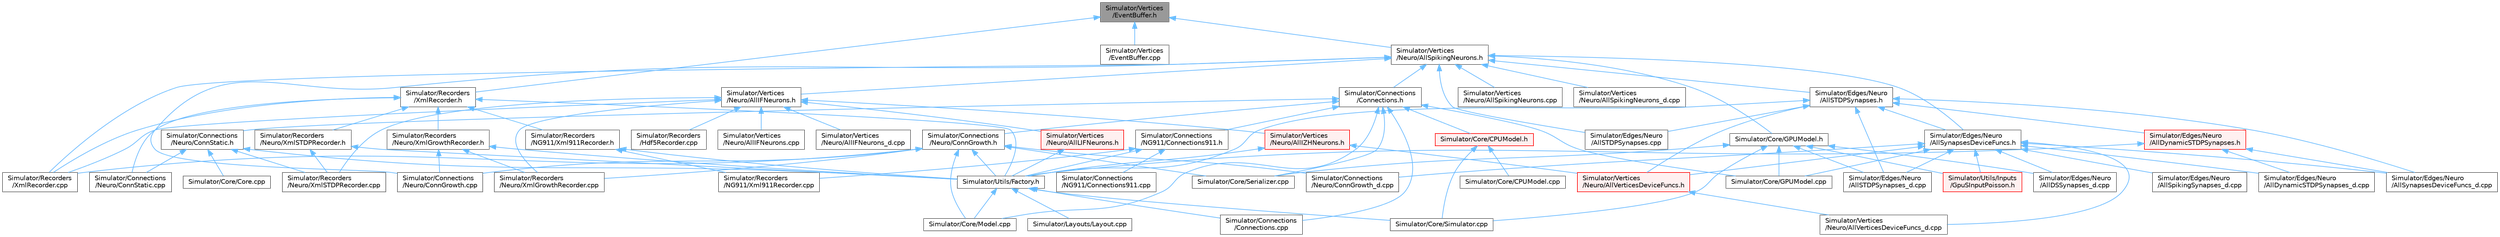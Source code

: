 digraph "Simulator/Vertices/EventBuffer.h"
{
 // LATEX_PDF_SIZE
  bgcolor="transparent";
  edge [fontname=Helvetica,fontsize=10,labelfontname=Helvetica,labelfontsize=10];
  node [fontname=Helvetica,fontsize=10,shape=box,height=0.2,width=0.4];
  Node1 [id="Node000001",label="Simulator/Vertices\l/EventBuffer.h",height=0.2,width=0.4,color="gray40", fillcolor="grey60", style="filled", fontcolor="black",tooltip="Encapsulation of vertex event buffering."];
  Node1 -> Node2 [id="edge1_Node000001_Node000002",dir="back",color="steelblue1",style="solid",tooltip=" "];
  Node2 [id="Node000002",label="Simulator/Recorders\l/XmlRecorder.h",height=0.2,width=0.4,color="grey40", fillcolor="white", style="filled",URL="$_xml_recorder_8h.html",tooltip="An implementation for recording spikes history on xml file."];
  Node2 -> Node3 [id="edge2_Node000002_Node000003",dir="back",color="steelblue1",style="solid",tooltip=" "];
  Node3 [id="Node000003",label="Simulator/Connections\l/Neuro/ConnStatic.cpp",height=0.2,width=0.4,color="grey40", fillcolor="white", style="filled",URL="$_conn_static_8cpp.html",tooltip="The model of the small world network."];
  Node2 -> Node4 [id="edge3_Node000002_Node000004",dir="back",color="steelblue1",style="solid",tooltip=" "];
  Node4 [id="Node000004",label="Simulator/Recorders\l/NG911/Xml911Recorder.h",height=0.2,width=0.4,color="grey40", fillcolor="white", style="filled",URL="$_xml911_recorder_8h.html",tooltip="Header file for Xml911Recorder.h."];
  Node4 -> Node5 [id="edge4_Node000004_Node000005",dir="back",color="steelblue1",style="solid",tooltip=" "];
  Node5 [id="Node000005",label="Simulator/Recorders\l/NG911/Xml911Recorder.cpp",height=0.2,width=0.4,color="grey40", fillcolor="white", style="filled",URL="$_xml911_recorder_8cpp.html",tooltip="Header file for Xml911Recorder.h."];
  Node4 -> Node6 [id="edge5_Node000004_Node000006",dir="back",color="steelblue1",style="solid",tooltip=" "];
  Node6 [id="Node000006",label="Simulator/Utils/Factory.h",height=0.2,width=0.4,color="grey40", fillcolor="white", style="filled",URL="$_factory_8h.html",tooltip="A factory template for creating factory class for any subsystem that requires a factory to create a (..."];
  Node6 -> Node7 [id="edge6_Node000006_Node000007",dir="back",color="steelblue1",style="solid",tooltip=" "];
  Node7 [id="Node000007",label="Simulator/Connections\l/Connections.cpp",height=0.2,width=0.4,color="grey40", fillcolor="white", style="filled",URL="$_connections_8cpp.html",tooltip="Methods for creating and updating connections."];
  Node6 -> Node8 [id="edge7_Node000006_Node000008",dir="back",color="steelblue1",style="solid",tooltip=" "];
  Node8 [id="Node000008",label="Simulator/Core/Model.cpp",height=0.2,width=0.4,color="grey40", fillcolor="white", style="filled",URL="$_model_8cpp.html",tooltip="Implementation of Model for the graph-based networks."];
  Node6 -> Node9 [id="edge8_Node000006_Node000009",dir="back",color="steelblue1",style="solid",tooltip=" "];
  Node9 [id="Node000009",label="Simulator/Core/Simulator.cpp",height=0.2,width=0.4,color="grey40", fillcolor="white", style="filled",URL="$_simulator_8cpp.html",tooltip="Platform independent base class for the Brain Grid simulator. Simulator is a singleton class (a class..."];
  Node6 -> Node10 [id="edge9_Node000006_Node000010",dir="back",color="steelblue1",style="solid",tooltip=" "];
  Node10 [id="Node000010",label="Simulator/Layouts/Layout.cpp",height=0.2,width=0.4,color="grey40", fillcolor="white", style="filled",URL="$_layout_8cpp.html",tooltip="The Layout class defines the layout of neurons in neural networks."];
  Node2 -> Node11 [id="edge10_Node000002_Node000011",dir="back",color="steelblue1",style="solid",tooltip=" "];
  Node11 [id="Node000011",label="Simulator/Recorders\l/Neuro/XmlGrowthRecorder.h",height=0.2,width=0.4,color="grey40", fillcolor="white", style="filled",URL="$_xml_growth_recorder_8h.html",tooltip="Header file for XmlGrowthRecorder.h."];
  Node11 -> Node12 [id="edge11_Node000011_Node000012",dir="back",color="steelblue1",style="solid",tooltip=" "];
  Node12 [id="Node000012",label="Simulator/Connections\l/Neuro/ConnGrowth.cpp",height=0.2,width=0.4,color="grey40", fillcolor="white", style="filled",URL="$_conn_growth_8cpp.html",tooltip="The model of the activity-dependent neurite outgrowth."];
  Node11 -> Node13 [id="edge12_Node000011_Node000013",dir="back",color="steelblue1",style="solid",tooltip=" "];
  Node13 [id="Node000013",label="Simulator/Recorders\l/Neuro/XmlGrowthRecorder.cpp",height=0.2,width=0.4,color="grey40", fillcolor="white", style="filled",URL="$_xml_growth_recorder_8cpp.html",tooltip="An implementation for recording spikes history in an XML file for growth simulations."];
  Node11 -> Node6 [id="edge13_Node000011_Node000006",dir="back",color="steelblue1",style="solid",tooltip=" "];
  Node2 -> Node14 [id="edge14_Node000002_Node000014",dir="back",color="steelblue1",style="solid",tooltip=" "];
  Node14 [id="Node000014",label="Simulator/Recorders\l/Neuro/XmlSTDPRecorder.h",height=0.2,width=0.4,color="grey40", fillcolor="white", style="filled",URL="$_xml_s_t_d_p_recorder_8h.html",tooltip="An implementation for recording spikes history in an XML file for spike timining dependent plasticity..."];
  Node14 -> Node15 [id="edge15_Node000014_Node000015",dir="back",color="steelblue1",style="solid",tooltip=" "];
  Node15 [id="Node000015",label="Simulator/Recorders\l/Neuro/XmlSTDPRecorder.cpp",height=0.2,width=0.4,color="grey40", fillcolor="white", style="filled",URL="$_xml_s_t_d_p_recorder_8cpp_source.html",tooltip=" "];
  Node14 -> Node6 [id="edge16_Node000014_Node000006",dir="back",color="steelblue1",style="solid",tooltip=" "];
  Node2 -> Node16 [id="edge17_Node000002_Node000016",dir="back",color="steelblue1",style="solid",tooltip=" "];
  Node16 [id="Node000016",label="Simulator/Recorders\l/XmlRecorder.cpp",height=0.2,width=0.4,color="grey40", fillcolor="white", style="filled",URL="$_xml_recorder_8cpp.html",tooltip="An implementation for recording spikes history on xml file."];
  Node2 -> Node6 [id="edge18_Node000002_Node000006",dir="back",color="steelblue1",style="solid",tooltip=" "];
  Node1 -> Node17 [id="edge19_Node000001_Node000017",dir="back",color="steelblue1",style="solid",tooltip=" "];
  Node17 [id="Node000017",label="Simulator/Vertices\l/EventBuffer.cpp",height=0.2,width=0.4,color="grey40", fillcolor="white", style="filled",URL="$_event_buffer_8cpp.html",tooltip="Encapsulation of vertex event buffering."];
  Node1 -> Node18 [id="edge20_Node000001_Node000018",dir="back",color="steelblue1",style="solid",tooltip=" "];
  Node18 [id="Node000018",label="Simulator/Vertices\l/Neuro/AllSpikingNeurons.h",height=0.2,width=0.4,color="grey40", fillcolor="white", style="filled",URL="$_all_spiking_neurons_8h.html",tooltip="A container of all spiking neuron data."];
  Node18 -> Node19 [id="edge21_Node000018_Node000019",dir="back",color="steelblue1",style="solid",tooltip=" "];
  Node19 [id="Node000019",label="Simulator/Connections\l/Connections.h",height=0.2,width=0.4,color="grey40", fillcolor="white", style="filled",URL="$_connections_8h.html",tooltip="The base class of all connections classes."];
  Node19 -> Node7 [id="edge22_Node000019_Node000007",dir="back",color="steelblue1",style="solid",tooltip=" "];
  Node19 -> Node20 [id="edge23_Node000019_Node000020",dir="back",color="steelblue1",style="solid",tooltip=" "];
  Node20 [id="Node000020",label="Simulator/Connections\l/NG911/Connections911.h",height=0.2,width=0.4,color="grey40", fillcolor="white", style="filled",URL="$_connections911_8h.html",tooltip="The model of the static network."];
  Node20 -> Node21 [id="edge24_Node000020_Node000021",dir="back",color="steelblue1",style="solid",tooltip=" "];
  Node21 [id="Node000021",label="Simulator/Connections\l/NG911/Connections911.cpp",height=0.2,width=0.4,color="grey40", fillcolor="white", style="filled",URL="$_connections911_8cpp.html",tooltip="The model of the static network."];
  Node20 -> Node5 [id="edge25_Node000020_Node000005",dir="back",color="steelblue1",style="solid",tooltip=" "];
  Node20 -> Node6 [id="edge26_Node000020_Node000006",dir="back",color="steelblue1",style="solid",tooltip=" "];
  Node19 -> Node22 [id="edge27_Node000019_Node000022",dir="back",color="steelblue1",style="solid",tooltip=" "];
  Node22 [id="Node000022",label="Simulator/Connections\l/Neuro/ConnGrowth.h",height=0.2,width=0.4,color="grey40", fillcolor="white", style="filled",URL="$_conn_growth_8h.html",tooltip="The model of the activity-dependent neurite outgrowth."];
  Node22 -> Node12 [id="edge28_Node000022_Node000012",dir="back",color="steelblue1",style="solid",tooltip=" "];
  Node22 -> Node23 [id="edge29_Node000022_Node000023",dir="back",color="steelblue1",style="solid",tooltip=" "];
  Node23 [id="Node000023",label="Simulator/Connections\l/Neuro/ConnGrowth_d.cpp",height=0.2,width=0.4,color="grey40", fillcolor="white", style="filled",URL="$_conn_growth__d_8cpp.html",tooltip="Update the weights of the Synapses in the simulation."];
  Node22 -> Node8 [id="edge30_Node000022_Node000008",dir="back",color="steelblue1",style="solid",tooltip=" "];
  Node22 -> Node24 [id="edge31_Node000022_Node000024",dir="back",color="steelblue1",style="solid",tooltip=" "];
  Node24 [id="Node000024",label="Simulator/Core/Serializer.cpp",height=0.2,width=0.4,color="grey40", fillcolor="white", style="filled",URL="$_serializer_8cpp.html",tooltip="Handles implementation details of serialization and deserialization of synapses."];
  Node22 -> Node13 [id="edge32_Node000022_Node000013",dir="back",color="steelblue1",style="solid",tooltip=" "];
  Node22 -> Node16 [id="edge33_Node000022_Node000016",dir="back",color="steelblue1",style="solid",tooltip=" "];
  Node22 -> Node6 [id="edge34_Node000022_Node000006",dir="back",color="steelblue1",style="solid",tooltip=" "];
  Node19 -> Node25 [id="edge35_Node000019_Node000025",dir="back",color="steelblue1",style="solid",tooltip=" "];
  Node25 [id="Node000025",label="Simulator/Connections\l/Neuro/ConnStatic.h",height=0.2,width=0.4,color="grey40", fillcolor="white", style="filled",URL="$_conn_static_8h.html",tooltip="The model of the small world network."];
  Node25 -> Node3 [id="edge36_Node000025_Node000003",dir="back",color="steelblue1",style="solid",tooltip=" "];
  Node25 -> Node26 [id="edge37_Node000025_Node000026",dir="back",color="steelblue1",style="solid",tooltip=" "];
  Node26 [id="Node000026",label="Simulator/Core/Core.cpp",height=0.2,width=0.4,color="grey40", fillcolor="white", style="filled",URL="$_core_8cpp.html",tooltip="Orchestrates most functionality in the simulation."];
  Node25 -> Node15 [id="edge38_Node000025_Node000015",dir="back",color="steelblue1",style="solid",tooltip=" "];
  Node25 -> Node6 [id="edge39_Node000025_Node000006",dir="back",color="steelblue1",style="solid",tooltip=" "];
  Node19 -> Node27 [id="edge40_Node000019_Node000027",dir="back",color="steelblue1",style="solid",tooltip=" "];
  Node27 [id="Node000027",label="Simulator/Core/CPUModel.h",height=0.2,width=0.4,color="red", fillcolor="#FFF0F0", style="filled",URL="$_c_p_u_model_8h.html",tooltip="Implementation of Model for execution on CPU (single core)."];
  Node27 -> Node28 [id="edge41_Node000027_Node000028",dir="back",color="steelblue1",style="solid",tooltip=" "];
  Node28 [id="Node000028",label="Simulator/Core/CPUModel.cpp",height=0.2,width=0.4,color="grey40", fillcolor="white", style="filled",URL="$_c_p_u_model_8cpp.html",tooltip="Implementation of Model for graph-based networks."];
  Node27 -> Node9 [id="edge42_Node000027_Node000009",dir="back",color="steelblue1",style="solid",tooltip=" "];
  Node19 -> Node30 [id="edge43_Node000019_Node000030",dir="back",color="steelblue1",style="solid",tooltip=" "];
  Node30 [id="Node000030",label="Simulator/Core/GPUModel.cpp",height=0.2,width=0.4,color="grey40", fillcolor="white", style="filled",URL="$_g_p_u_model_8cpp.html",tooltip="Implementation of Model for the spiking neural networks."];
  Node19 -> Node8 [id="edge44_Node000019_Node000008",dir="back",color="steelblue1",style="solid",tooltip=" "];
  Node19 -> Node24 [id="edge45_Node000019_Node000024",dir="back",color="steelblue1",style="solid",tooltip=" "];
  Node18 -> Node12 [id="edge46_Node000018_Node000012",dir="back",color="steelblue1",style="solid",tooltip=" "];
  Node18 -> Node31 [id="edge47_Node000018_Node000031",dir="back",color="steelblue1",style="solid",tooltip=" "];
  Node31 [id="Node000031",label="Simulator/Core/GPUModel.h",height=0.2,width=0.4,color="grey40", fillcolor="white", style="filled",URL="$_g_p_u_model_8h.html",tooltip="Implementation of Model for the graph-based networks."];
  Node31 -> Node30 [id="edge48_Node000031_Node000030",dir="back",color="steelblue1",style="solid",tooltip=" "];
  Node31 -> Node24 [id="edge49_Node000031_Node000024",dir="back",color="steelblue1",style="solid",tooltip=" "];
  Node31 -> Node9 [id="edge50_Node000031_Node000009",dir="back",color="steelblue1",style="solid",tooltip=" "];
  Node31 -> Node32 [id="edge51_Node000031_Node000032",dir="back",color="steelblue1",style="solid",tooltip=" "];
  Node32 [id="Node000032",label="Simulator/Edges/Neuro\l/AllDSSynapses_d.cpp",height=0.2,width=0.4,color="grey40", fillcolor="white", style="filled",URL="$_all_d_s_synapses__d_8cpp.html",tooltip="A container of all DS synapse data."];
  Node31 -> Node33 [id="edge52_Node000031_Node000033",dir="back",color="steelblue1",style="solid",tooltip=" "];
  Node33 [id="Node000033",label="Simulator/Edges/Neuro\l/AllSTDPSynapses_d.cpp",height=0.2,width=0.4,color="grey40", fillcolor="white", style="filled",URL="$_all_s_t_d_p_synapses__d_8cpp.html",tooltip="A container of all STDP synapse data."];
  Node31 -> Node34 [id="edge53_Node000031_Node000034",dir="back",color="steelblue1",style="solid",tooltip=" "];
  Node34 [id="Node000034",label="Simulator/Utils/Inputs\l/GpuSInputPoisson.h",height=0.2,width=0.4,color="red", fillcolor="#FFF0F0", style="filled",URL="$_gpu_s_input_poisson_8h.html",tooltip="A class that performs stimulus input (implementation Poisson on GPU)."];
  Node18 -> Node36 [id="edge54_Node000018_Node000036",dir="back",color="steelblue1",style="solid",tooltip=" "];
  Node36 [id="Node000036",label="Simulator/Edges/Neuro\l/AllSTDPSynapses.cpp",height=0.2,width=0.4,color="grey40", fillcolor="white", style="filled",URL="$_all_s_t_d_p_synapses_8cpp.html",tooltip="A container of all STDP synapse data."];
  Node18 -> Node37 [id="edge55_Node000018_Node000037",dir="back",color="steelblue1",style="solid",tooltip=" "];
  Node37 [id="Node000037",label="Simulator/Edges/Neuro\l/AllSTDPSynapses.h",height=0.2,width=0.4,color="grey40", fillcolor="white", style="filled",URL="$_all_s_t_d_p_synapses_8h.html",tooltip="A container of all STDP synapse data."];
  Node37 -> Node38 [id="edge56_Node000037_Node000038",dir="back",color="steelblue1",style="solid",tooltip=" "];
  Node38 [id="Node000038",label="Simulator/Edges/Neuro\l/AllDynamicSTDPSynapses.h",height=0.2,width=0.4,color="red", fillcolor="#FFF0F0", style="filled",URL="$_all_dynamic_s_t_d_p_synapses_8h.html",tooltip="A container of all dynamic STDP synapse data."];
  Node38 -> Node40 [id="edge57_Node000038_Node000040",dir="back",color="steelblue1",style="solid",tooltip=" "];
  Node40 [id="Node000040",label="Simulator/Edges/Neuro\l/AllDynamicSTDPSynapses_d.cpp",height=0.2,width=0.4,color="grey40", fillcolor="white", style="filled",URL="$_all_dynamic_s_t_d_p_synapses__d_8cpp.html",tooltip="A container of all dynamic STDP synapse data."];
  Node38 -> Node41 [id="edge58_Node000038_Node000041",dir="back",color="steelblue1",style="solid",tooltip=" "];
  Node41 [id="Node000041",label="Simulator/Edges/Neuro\l/AllSynapsesDeviceFuncs_d.cpp",height=0.2,width=0.4,color="grey40", fillcolor="white", style="filled",URL="$_all_synapses_device_funcs__d_8cpp.html",tooltip="Device functions for synapse data."];
  Node38 -> Node6 [id="edge59_Node000038_Node000006",dir="back",color="steelblue1",style="solid",tooltip=" "];
  Node37 -> Node36 [id="edge60_Node000037_Node000036",dir="back",color="steelblue1",style="solid",tooltip=" "];
  Node37 -> Node33 [id="edge61_Node000037_Node000033",dir="back",color="steelblue1",style="solid",tooltip=" "];
  Node37 -> Node42 [id="edge62_Node000037_Node000042",dir="back",color="steelblue1",style="solid",tooltip=" "];
  Node42 [id="Node000042",label="Simulator/Edges/Neuro\l/AllSynapsesDeviceFuncs.h",height=0.2,width=0.4,color="grey40", fillcolor="white", style="filled",URL="$_all_synapses_device_funcs_8h.html",tooltip="Device functions for synapse data."];
  Node42 -> Node23 [id="edge63_Node000042_Node000023",dir="back",color="steelblue1",style="solid",tooltip=" "];
  Node42 -> Node30 [id="edge64_Node000042_Node000030",dir="back",color="steelblue1",style="solid",tooltip=" "];
  Node42 -> Node32 [id="edge65_Node000042_Node000032",dir="back",color="steelblue1",style="solid",tooltip=" "];
  Node42 -> Node40 [id="edge66_Node000042_Node000040",dir="back",color="steelblue1",style="solid",tooltip=" "];
  Node42 -> Node33 [id="edge67_Node000042_Node000033",dir="back",color="steelblue1",style="solid",tooltip=" "];
  Node42 -> Node43 [id="edge68_Node000042_Node000043",dir="back",color="steelblue1",style="solid",tooltip=" "];
  Node43 [id="Node000043",label="Simulator/Edges/Neuro\l/AllSpikingSynapses_d.cpp",height=0.2,width=0.4,color="grey40", fillcolor="white", style="filled",URL="$_all_spiking_synapses__d_8cpp_source.html",tooltip=" "];
  Node42 -> Node41 [id="edge69_Node000042_Node000041",dir="back",color="steelblue1",style="solid",tooltip=" "];
  Node42 -> Node34 [id="edge70_Node000042_Node000034",dir="back",color="steelblue1",style="solid",tooltip=" "];
  Node42 -> Node44 [id="edge71_Node000042_Node000044",dir="back",color="steelblue1",style="solid",tooltip=" "];
  Node44 [id="Node000044",label="Simulator/Vertices\l/Neuro/AllVerticesDeviceFuncs.h",height=0.2,width=0.4,color="red", fillcolor="#FFF0F0", style="filled",URL="$_all_vertices_device_funcs_8h.html",tooltip="Device functions for vertices."];
  Node44 -> Node47 [id="edge72_Node000044_Node000047",dir="back",color="steelblue1",style="solid",tooltip=" "];
  Node47 [id="Node000047",label="Simulator/Vertices\l/Neuro/AllVerticesDeviceFuncs_d.cpp",height=0.2,width=0.4,color="grey40", fillcolor="white", style="filled",URL="$_all_vertices_device_funcs__d_8cpp.html",tooltip="Device functions for vertices."];
  Node42 -> Node47 [id="edge73_Node000042_Node000047",dir="back",color="steelblue1",style="solid",tooltip=" "];
  Node37 -> Node41 [id="edge74_Node000037_Node000041",dir="back",color="steelblue1",style="solid",tooltip=" "];
  Node37 -> Node6 [id="edge75_Node000037_Node000006",dir="back",color="steelblue1",style="solid",tooltip=" "];
  Node37 -> Node44 [id="edge76_Node000037_Node000044",dir="back",color="steelblue1",style="solid",tooltip=" "];
  Node18 -> Node42 [id="edge77_Node000018_Node000042",dir="back",color="steelblue1",style="solid",tooltip=" "];
  Node18 -> Node16 [id="edge78_Node000018_Node000016",dir="back",color="steelblue1",style="solid",tooltip=" "];
  Node18 -> Node48 [id="edge79_Node000018_Node000048",dir="back",color="steelblue1",style="solid",tooltip=" "];
  Node48 [id="Node000048",label="Simulator/Vertices\l/Neuro/AllIFNeurons.h",height=0.2,width=0.4,color="grey40", fillcolor="white", style="filled",URL="$_all_i_f_neurons_8h.html",tooltip="A container of all Integate and Fire (IF) neuron data."];
  Node48 -> Node49 [id="edge80_Node000048_Node000049",dir="back",color="steelblue1",style="solid",tooltip=" "];
  Node49 [id="Node000049",label="Simulator/Recorders\l/Hdf5Recorder.cpp",height=0.2,width=0.4,color="grey40", fillcolor="white", style="filled",URL="$_hdf5_recorder_8cpp.html",tooltip="An implementation for recording spikes history on hdf5 file."];
  Node48 -> Node13 [id="edge81_Node000048_Node000013",dir="back",color="steelblue1",style="solid",tooltip=" "];
  Node48 -> Node15 [id="edge82_Node000048_Node000015",dir="back",color="steelblue1",style="solid",tooltip=" "];
  Node48 -> Node16 [id="edge83_Node000048_Node000016",dir="back",color="steelblue1",style="solid",tooltip=" "];
  Node48 -> Node50 [id="edge84_Node000048_Node000050",dir="back",color="steelblue1",style="solid",tooltip=" "];
  Node50 [id="Node000050",label="Simulator/Vertices\l/Neuro/AllIFNeurons.cpp",height=0.2,width=0.4,color="grey40", fillcolor="white", style="filled",URL="$_all_i_f_neurons_8cpp.html",tooltip="A container of all Integate and Fire (IF) neuron data."];
  Node48 -> Node51 [id="edge85_Node000048_Node000051",dir="back",color="steelblue1",style="solid",tooltip=" "];
  Node51 [id="Node000051",label="Simulator/Vertices\l/Neuro/AllIFNeurons_d.cpp",height=0.2,width=0.4,color="grey40", fillcolor="white", style="filled",URL="$_all_i_f_neurons__d_8cpp.html",tooltip="A container of all Integate and Fire (IF) neuron data."];
  Node48 -> Node52 [id="edge86_Node000048_Node000052",dir="back",color="steelblue1",style="solid",tooltip=" "];
  Node52 [id="Node000052",label="Simulator/Vertices\l/Neuro/AllIZHNeurons.h",height=0.2,width=0.4,color="red", fillcolor="#FFF0F0", style="filled",URL="$_all_i_z_h_neurons_8h.html",tooltip="A container of all Izhikevich neuron data."];
  Node52 -> Node6 [id="edge87_Node000052_Node000006",dir="back",color="steelblue1",style="solid",tooltip=" "];
  Node52 -> Node44 [id="edge88_Node000052_Node000044",dir="back",color="steelblue1",style="solid",tooltip=" "];
  Node48 -> Node54 [id="edge89_Node000048_Node000054",dir="back",color="steelblue1",style="solid",tooltip=" "];
  Node54 [id="Node000054",label="Simulator/Vertices\l/Neuro/AllLIFNeurons.h",height=0.2,width=0.4,color="red", fillcolor="#FFF0F0", style="filled",URL="$_all_l_i_f_neurons_8h.html",tooltip="A container of all LIF neuron data."];
  Node54 -> Node6 [id="edge90_Node000054_Node000006",dir="back",color="steelblue1",style="solid",tooltip=" "];
  Node18 -> Node56 [id="edge91_Node000018_Node000056",dir="back",color="steelblue1",style="solid",tooltip=" "];
  Node56 [id="Node000056",label="Simulator/Vertices\l/Neuro/AllSpikingNeurons.cpp",height=0.2,width=0.4,color="grey40", fillcolor="white", style="filled",URL="$_all_spiking_neurons_8cpp.html",tooltip="A container of all spiking neuron data."];
  Node18 -> Node57 [id="edge92_Node000018_Node000057",dir="back",color="steelblue1",style="solid",tooltip=" "];
  Node57 [id="Node000057",label="Simulator/Vertices\l/Neuro/AllSpikingNeurons_d.cpp",height=0.2,width=0.4,color="grey40", fillcolor="white", style="filled",URL="$_all_spiking_neurons__d_8cpp_source.html",tooltip=" "];
}
